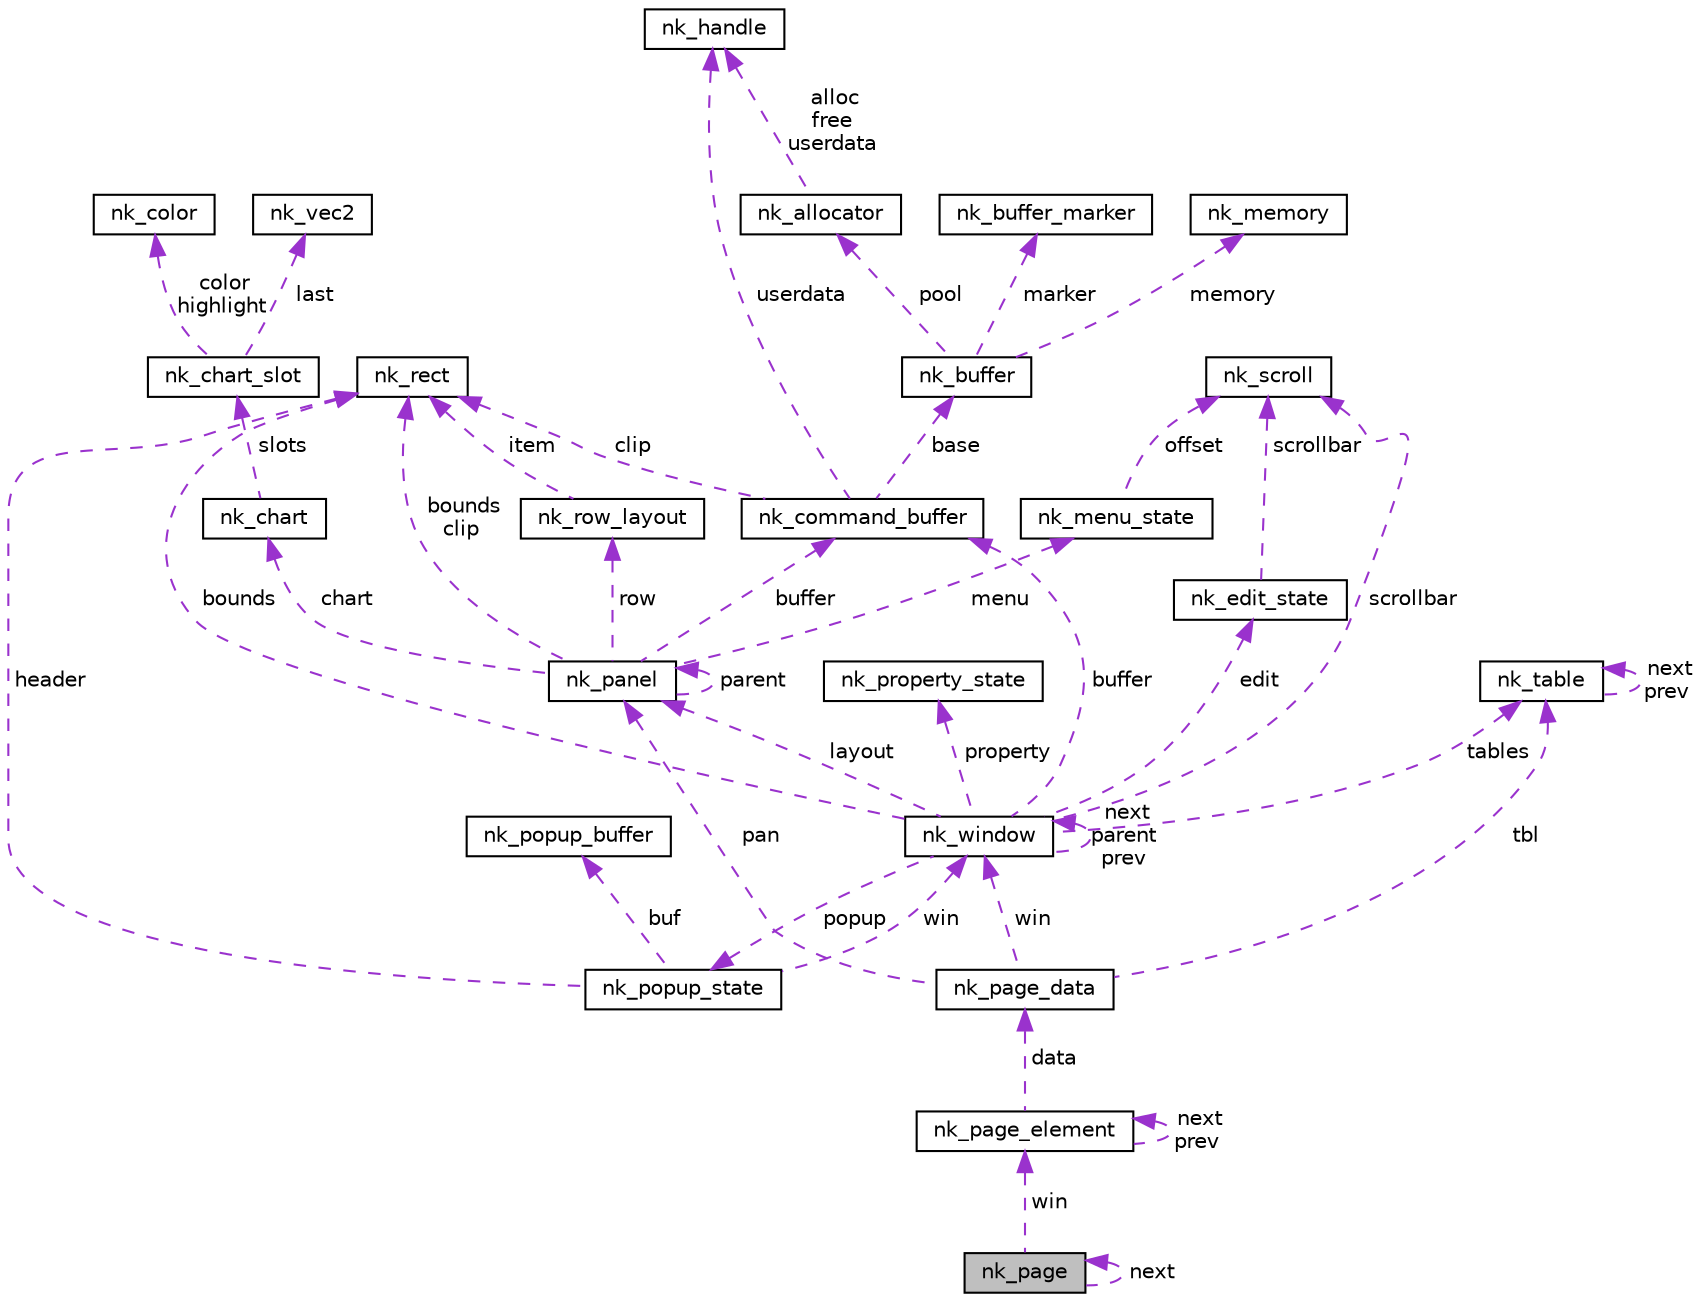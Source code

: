 digraph "nk_page"
{
 // LATEX_PDF_SIZE
  edge [fontname="Helvetica",fontsize="10",labelfontname="Helvetica",labelfontsize="10"];
  node [fontname="Helvetica",fontsize="10",shape=record];
  Node1 [label="nk_page",height=0.2,width=0.4,color="black", fillcolor="grey75", style="filled", fontcolor="black",tooltip=" "];
  Node1 -> Node1 [dir="back",color="darkorchid3",fontsize="10",style="dashed",label=" next" ,fontname="Helvetica"];
  Node2 -> Node1 [dir="back",color="darkorchid3",fontsize="10",style="dashed",label=" win" ,fontname="Helvetica"];
  Node2 [label="nk_page_element",height=0.2,width=0.4,color="black", fillcolor="white", style="filled",URL="$structnk__page__element.html",tooltip=" "];
  Node3 -> Node2 [dir="back",color="darkorchid3",fontsize="10",style="dashed",label=" data" ,fontname="Helvetica"];
  Node3 [label="nk_page_data",height=0.2,width=0.4,color="black", fillcolor="white", style="filled",URL="$unionnk__page__data.html",tooltip=" "];
  Node4 -> Node3 [dir="back",color="darkorchid3",fontsize="10",style="dashed",label=" win" ,fontname="Helvetica"];
  Node4 [label="nk_window",height=0.2,width=0.4,color="black", fillcolor="white", style="filled",URL="$structnk__window.html",tooltip=" "];
  Node5 -> Node4 [dir="back",color="darkorchid3",fontsize="10",style="dashed",label=" buffer" ,fontname="Helvetica"];
  Node5 [label="nk_command_buffer",height=0.2,width=0.4,color="black", fillcolor="white", style="filled",URL="$structnk__command__buffer.html",tooltip=" "];
  Node6 -> Node5 [dir="back",color="darkorchid3",fontsize="10",style="dashed",label=" clip" ,fontname="Helvetica"];
  Node6 [label="nk_rect",height=0.2,width=0.4,color="black", fillcolor="white", style="filled",URL="$structnk__rect.html",tooltip=" "];
  Node7 -> Node5 [dir="back",color="darkorchid3",fontsize="10",style="dashed",label=" base" ,fontname="Helvetica"];
  Node7 [label="nk_buffer",height=0.2,width=0.4,color="black", fillcolor="white", style="filled",URL="$structnk__buffer.html",tooltip=" "];
  Node8 -> Node7 [dir="back",color="darkorchid3",fontsize="10",style="dashed",label=" pool" ,fontname="Helvetica"];
  Node8 [label="nk_allocator",height=0.2,width=0.4,color="black", fillcolor="white", style="filled",URL="$structnk__allocator.html",tooltip=" "];
  Node9 -> Node8 [dir="back",color="darkorchid3",fontsize="10",style="dashed",label=" alloc\nfree\nuserdata" ,fontname="Helvetica"];
  Node9 [label="nk_handle",height=0.2,width=0.4,color="black", fillcolor="white", style="filled",URL="$unionnk__handle.html",tooltip=" "];
  Node10 -> Node7 [dir="back",color="darkorchid3",fontsize="10",style="dashed",label=" marker" ,fontname="Helvetica"];
  Node10 [label="nk_buffer_marker",height=0.2,width=0.4,color="black", fillcolor="white", style="filled",URL="$structnk__buffer__marker.html",tooltip=" "];
  Node11 -> Node7 [dir="back",color="darkorchid3",fontsize="10",style="dashed",label=" memory" ,fontname="Helvetica"];
  Node11 [label="nk_memory",height=0.2,width=0.4,color="black", fillcolor="white", style="filled",URL="$structnk__memory.html",tooltip=" "];
  Node9 -> Node5 [dir="back",color="darkorchid3",fontsize="10",style="dashed",label=" userdata" ,fontname="Helvetica"];
  Node12 -> Node4 [dir="back",color="darkorchid3",fontsize="10",style="dashed",label=" scrollbar" ,fontname="Helvetica"];
  Node12 [label="nk_scroll",height=0.2,width=0.4,color="black", fillcolor="white", style="filled",URL="$structnk__scroll.html",tooltip=" "];
  Node6 -> Node4 [dir="back",color="darkorchid3",fontsize="10",style="dashed",label=" bounds" ,fontname="Helvetica"];
  Node4 -> Node4 [dir="back",color="darkorchid3",fontsize="10",style="dashed",label=" next\nparent\nprev" ,fontname="Helvetica"];
  Node13 -> Node4 [dir="back",color="darkorchid3",fontsize="10",style="dashed",label=" property" ,fontname="Helvetica"];
  Node13 [label="nk_property_state",height=0.2,width=0.4,color="black", fillcolor="white", style="filled",URL="$structnk__property__state.html",tooltip=" "];
  Node14 -> Node4 [dir="back",color="darkorchid3",fontsize="10",style="dashed",label=" layout" ,fontname="Helvetica"];
  Node14 [label="nk_panel",height=0.2,width=0.4,color="black", fillcolor="white", style="filled",URL="$structnk__panel.html",tooltip=" "];
  Node5 -> Node14 [dir="back",color="darkorchid3",fontsize="10",style="dashed",label=" buffer" ,fontname="Helvetica"];
  Node6 -> Node14 [dir="back",color="darkorchid3",fontsize="10",style="dashed",label=" bounds\nclip" ,fontname="Helvetica"];
  Node15 -> Node14 [dir="back",color="darkorchid3",fontsize="10",style="dashed",label=" row" ,fontname="Helvetica"];
  Node15 [label="nk_row_layout",height=0.2,width=0.4,color="black", fillcolor="white", style="filled",URL="$structnk__row__layout.html",tooltip=" "];
  Node6 -> Node15 [dir="back",color="darkorchid3",fontsize="10",style="dashed",label=" item" ,fontname="Helvetica"];
  Node14 -> Node14 [dir="back",color="darkorchid3",fontsize="10",style="dashed",label=" parent" ,fontname="Helvetica"];
  Node16 -> Node14 [dir="back",color="darkorchid3",fontsize="10",style="dashed",label=" menu" ,fontname="Helvetica"];
  Node16 [label="nk_menu_state",height=0.2,width=0.4,color="black", fillcolor="white", style="filled",URL="$structnk__menu__state.html",tooltip=" "];
  Node12 -> Node16 [dir="back",color="darkorchid3",fontsize="10",style="dashed",label=" offset" ,fontname="Helvetica"];
  Node17 -> Node14 [dir="back",color="darkorchid3",fontsize="10",style="dashed",label=" chart" ,fontname="Helvetica"];
  Node17 [label="nk_chart",height=0.2,width=0.4,color="black", fillcolor="white", style="filled",URL="$structnk__chart.html",tooltip=" "];
  Node18 -> Node17 [dir="back",color="darkorchid3",fontsize="10",style="dashed",label=" slots" ,fontname="Helvetica"];
  Node18 [label="nk_chart_slot",height=0.2,width=0.4,color="black", fillcolor="white", style="filled",URL="$structnk__chart__slot.html",tooltip=" "];
  Node19 -> Node18 [dir="back",color="darkorchid3",fontsize="10",style="dashed",label=" color\nhighlight" ,fontname="Helvetica"];
  Node19 [label="nk_color",height=0.2,width=0.4,color="black", fillcolor="white", style="filled",URL="$structnk__color.html",tooltip=" "];
  Node20 -> Node18 [dir="back",color="darkorchid3",fontsize="10",style="dashed",label=" last" ,fontname="Helvetica"];
  Node20 [label="nk_vec2",height=0.2,width=0.4,color="black", fillcolor="white", style="filled",URL="$structnk__vec2.html",tooltip=" "];
  Node21 -> Node4 [dir="back",color="darkorchid3",fontsize="10",style="dashed",label=" tables" ,fontname="Helvetica"];
  Node21 [label="nk_table",height=0.2,width=0.4,color="black", fillcolor="white", style="filled",URL="$structnk__table.html",tooltip=" "];
  Node21 -> Node21 [dir="back",color="darkorchid3",fontsize="10",style="dashed",label=" next\nprev" ,fontname="Helvetica"];
  Node22 -> Node4 [dir="back",color="darkorchid3",fontsize="10",style="dashed",label=" edit" ,fontname="Helvetica"];
  Node22 [label="nk_edit_state",height=0.2,width=0.4,color="black", fillcolor="white", style="filled",URL="$structnk__edit__state.html",tooltip=" "];
  Node12 -> Node22 [dir="back",color="darkorchid3",fontsize="10",style="dashed",label=" scrollbar" ,fontname="Helvetica"];
  Node23 -> Node4 [dir="back",color="darkorchid3",fontsize="10",style="dashed",label=" popup" ,fontname="Helvetica"];
  Node23 [label="nk_popup_state",height=0.2,width=0.4,color="black", fillcolor="white", style="filled",URL="$structnk__popup__state.html",tooltip=" "];
  Node6 -> Node23 [dir="back",color="darkorchid3",fontsize="10",style="dashed",label=" header" ,fontname="Helvetica"];
  Node24 -> Node23 [dir="back",color="darkorchid3",fontsize="10",style="dashed",label=" buf" ,fontname="Helvetica"];
  Node24 [label="nk_popup_buffer",height=0.2,width=0.4,color="black", fillcolor="white", style="filled",URL="$structnk__popup__buffer.html",tooltip=" "];
  Node4 -> Node23 [dir="back",color="darkorchid3",fontsize="10",style="dashed",label=" win" ,fontname="Helvetica"];
  Node14 -> Node3 [dir="back",color="darkorchid3",fontsize="10",style="dashed",label=" pan" ,fontname="Helvetica"];
  Node21 -> Node3 [dir="back",color="darkorchid3",fontsize="10",style="dashed",label=" tbl" ,fontname="Helvetica"];
  Node2 -> Node2 [dir="back",color="darkorchid3",fontsize="10",style="dashed",label=" next\nprev" ,fontname="Helvetica"];
}
